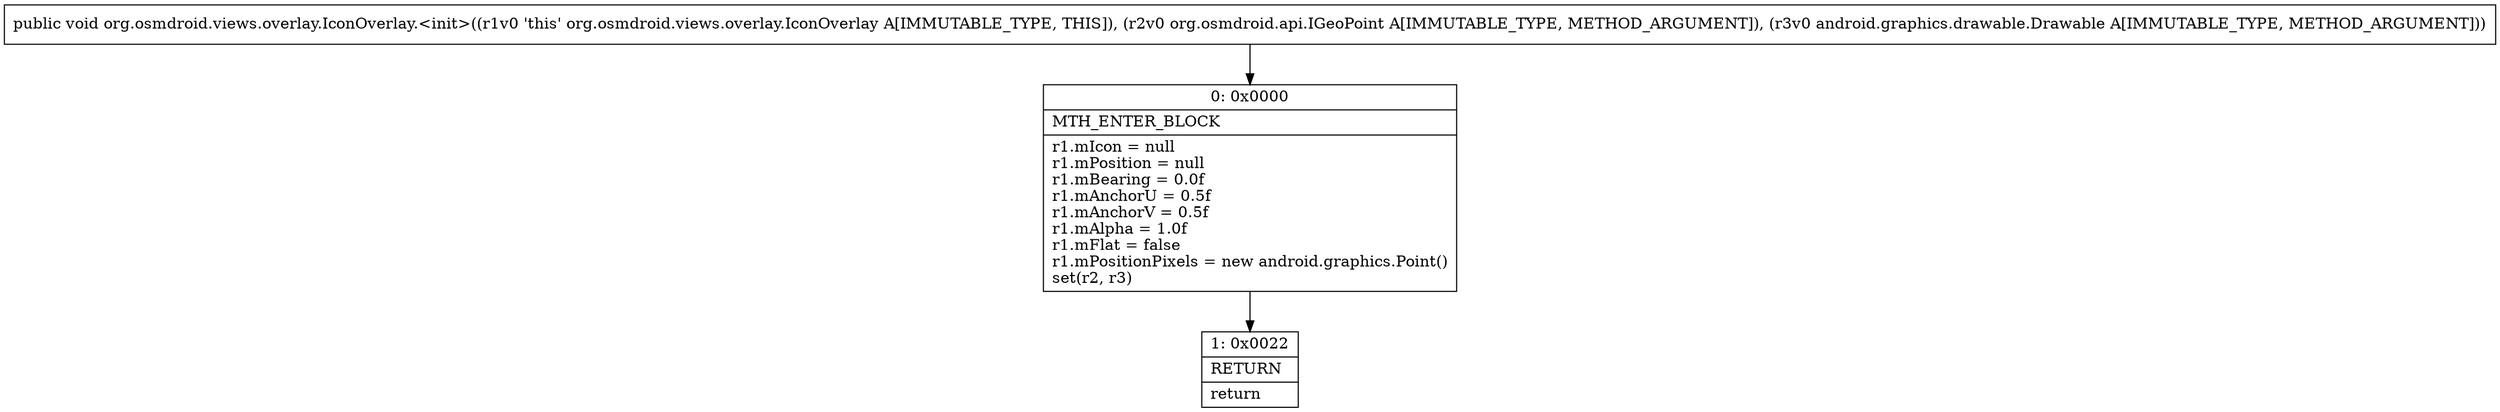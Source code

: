 digraph "CFG fororg.osmdroid.views.overlay.IconOverlay.\<init\>(Lorg\/osmdroid\/api\/IGeoPoint;Landroid\/graphics\/drawable\/Drawable;)V" {
Node_0 [shape=record,label="{0\:\ 0x0000|MTH_ENTER_BLOCK\l|r1.mIcon = null\lr1.mPosition = null\lr1.mBearing = 0.0f\lr1.mAnchorU = 0.5f\lr1.mAnchorV = 0.5f\lr1.mAlpha = 1.0f\lr1.mFlat = false\lr1.mPositionPixels = new android.graphics.Point()\lset(r2, r3)\l}"];
Node_1 [shape=record,label="{1\:\ 0x0022|RETURN\l|return\l}"];
MethodNode[shape=record,label="{public void org.osmdroid.views.overlay.IconOverlay.\<init\>((r1v0 'this' org.osmdroid.views.overlay.IconOverlay A[IMMUTABLE_TYPE, THIS]), (r2v0 org.osmdroid.api.IGeoPoint A[IMMUTABLE_TYPE, METHOD_ARGUMENT]), (r3v0 android.graphics.drawable.Drawable A[IMMUTABLE_TYPE, METHOD_ARGUMENT])) }"];
MethodNode -> Node_0;
Node_0 -> Node_1;
}


